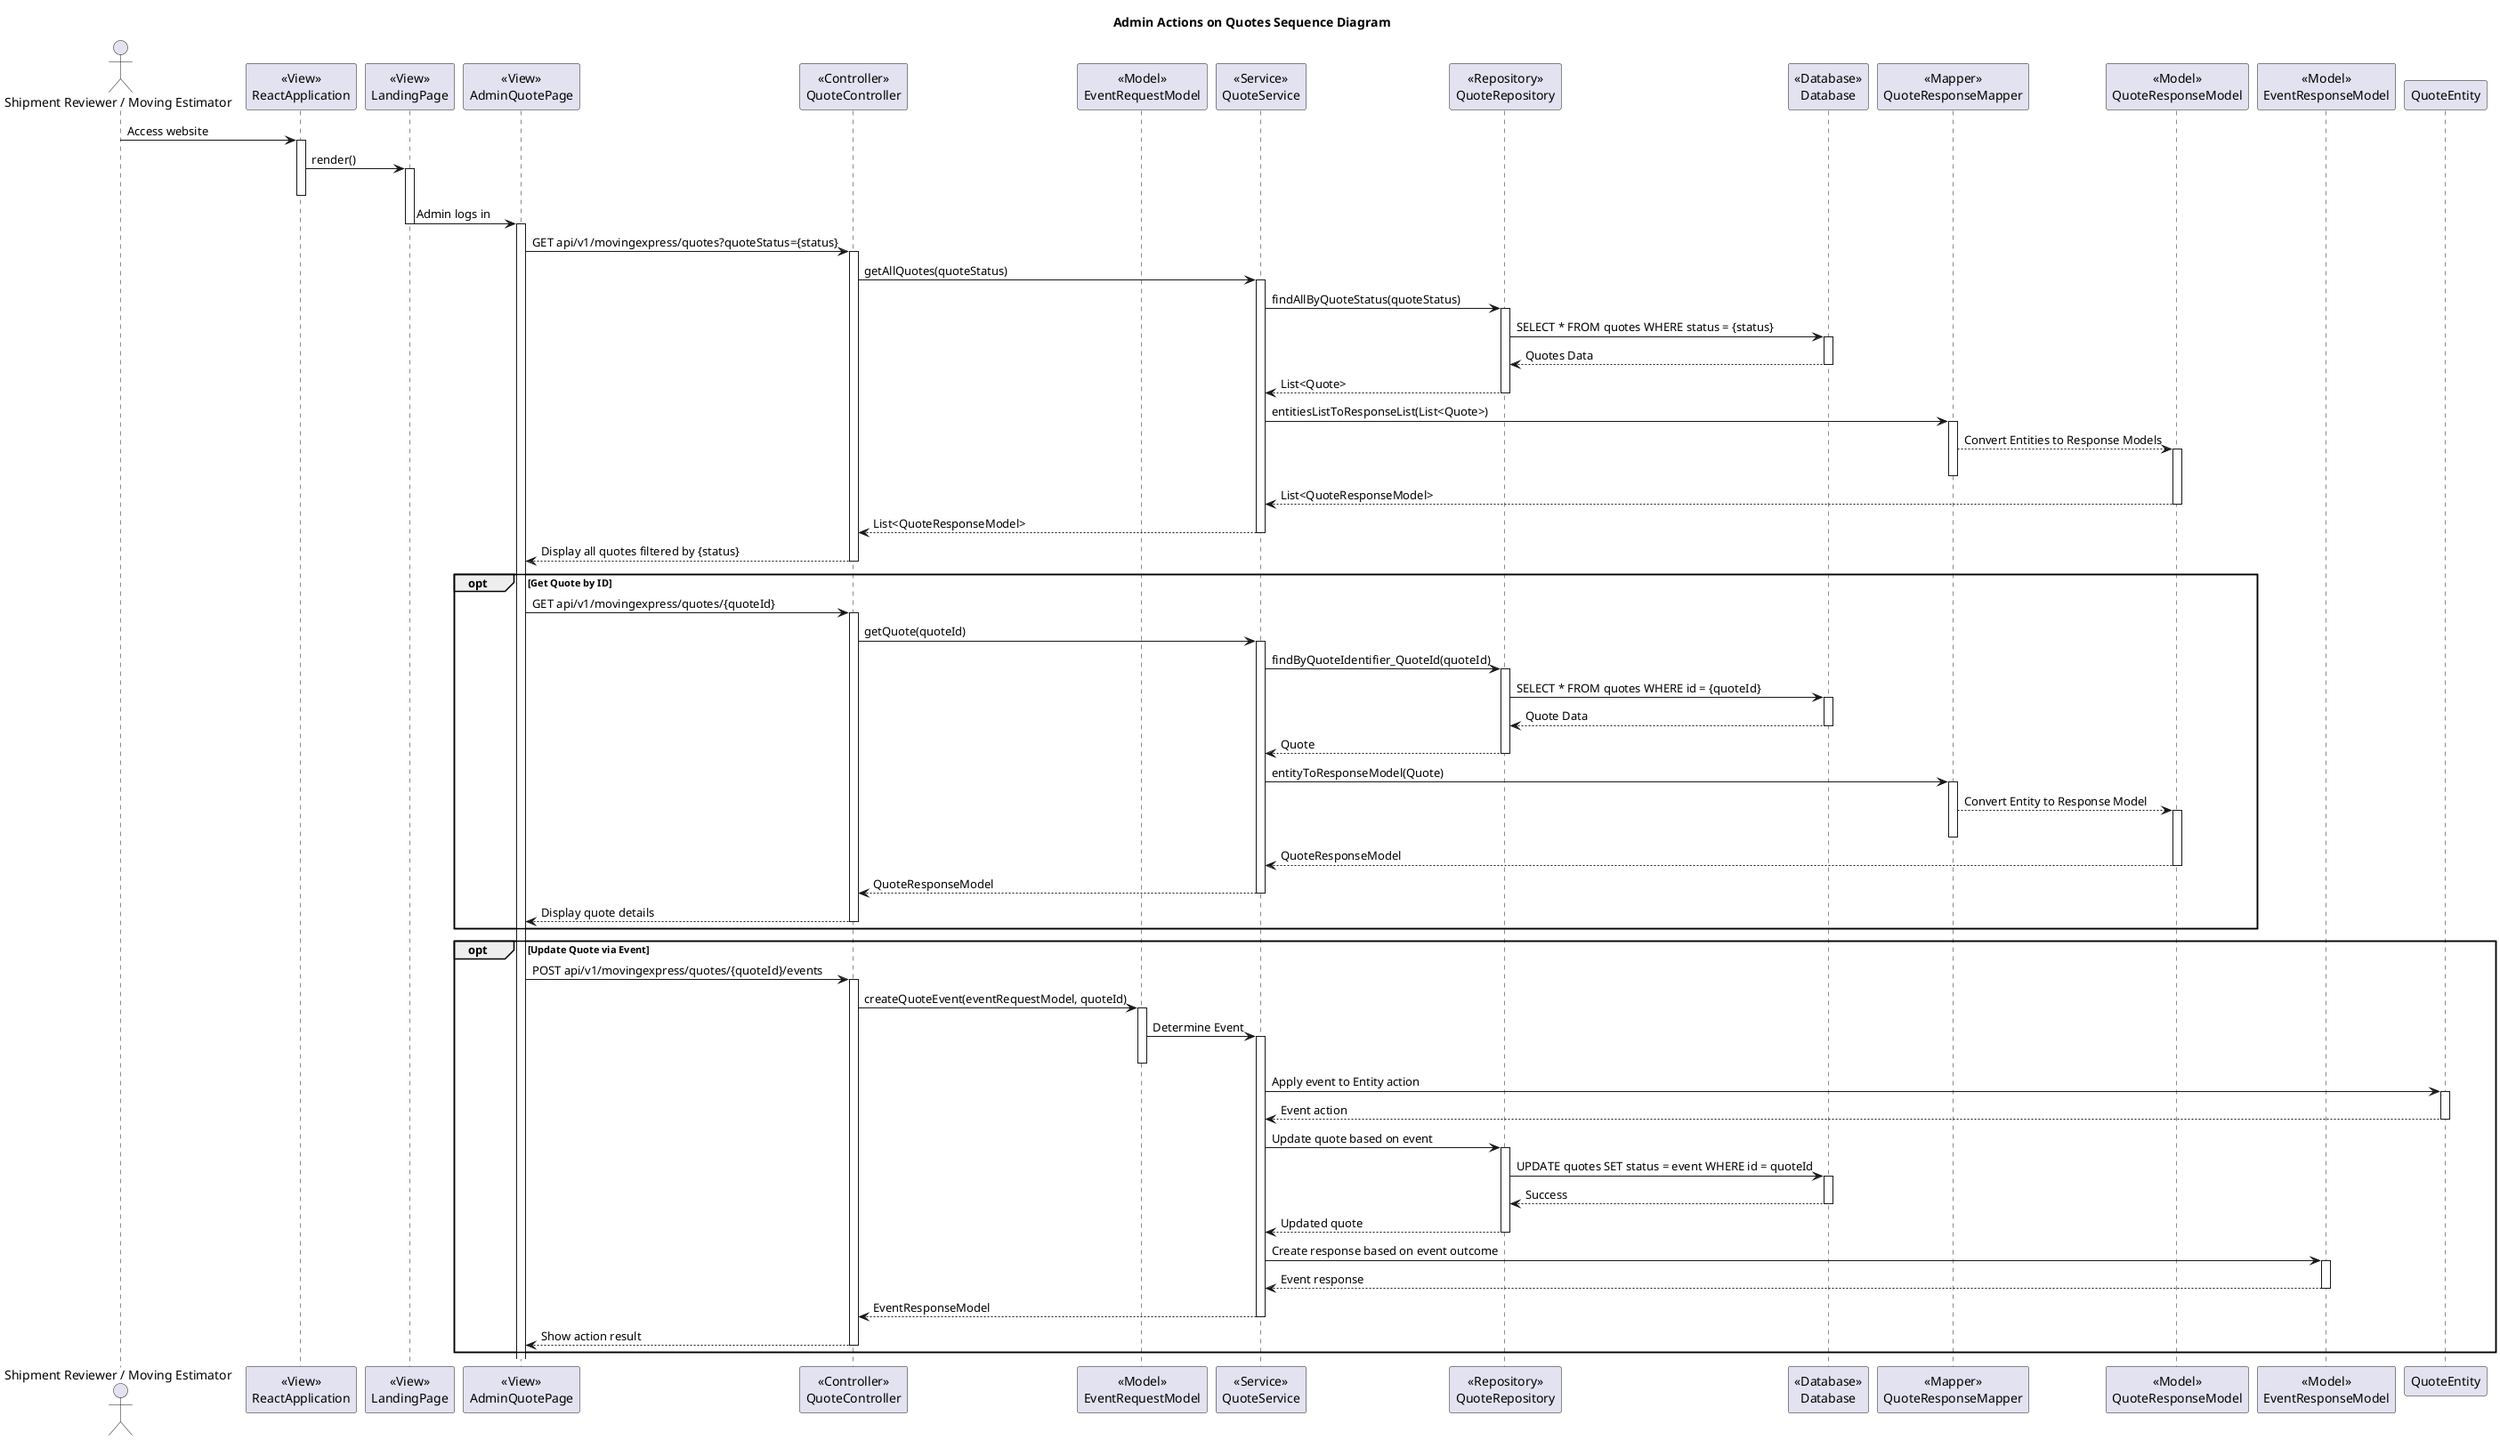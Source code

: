 @startuml
title Admin Actions on Quotes Sequence Diagram

actor "Shipment Reviewer / Moving Estimator" as Admin

participant ReactApplication as "<<View>>\nReactApplication"
participant LandingPage as "<<View>>\nLandingPage"
participant AdminQuotePage as "<<View>>\nAdminQuotePage"
participant QuoteController as "<<Controller>>\nQuoteController"
participant EventRequestModel as "<<Model>>\nEventRequestModel"
participant QuoteService as "<<Service>>\nQuoteService"
participant QuoteRepository as "<<Repository>>\nQuoteRepository"
participant Database as "<<Database>>\nDatabase"
participant QuoteResponseMapper as "<<Mapper>>\nQuoteResponseMapper"
participant QuoteResponseModel as "<<Model>>\nQuoteResponseModel"
participant EventResponseModel as "<<Model>>\nEventResponseModel"

Admin -> ReactApplication : Access website
activate ReactApplication

ReactApplication -> LandingPage : render()
activate LandingPage
deactivate ReactApplication

LandingPage -> AdminQuotePage : Admin logs in
deactivate LandingPage
activate AdminQuotePage

AdminQuotePage -> QuoteController : GET api/v1/movingexpress/quotes?quoteStatus={status}
activate QuoteController

QuoteController -> QuoteService : getAllQuotes(quoteStatus)
activate QuoteService

QuoteService -> QuoteRepository : findAllByQuoteStatus(quoteStatus)
activate QuoteRepository

QuoteRepository -> Database : SELECT * FROM quotes WHERE status = {status}
activate Database
Database --> QuoteRepository : Quotes Data
deactivate Database

QuoteRepository --> QuoteService : List<Quote>
deactivate QuoteRepository

QuoteService -> QuoteResponseMapper : entitiesListToResponseList(List<Quote>)
activate QuoteResponseMapper
QuoteResponseMapper --> QuoteResponseModel :  Convert Entities to Response Models
activate QuoteResponseModel
deactivate QuoteResponseMapper
QuoteResponseModel --> QuoteService : List<QuoteResponseModel>
deactivate QuoteResponseModel

QuoteService --> QuoteController : List<QuoteResponseModel>
deactivate QuoteService

QuoteController --> AdminQuotePage : Display all quotes filtered by {status}
deactivate QuoteController

opt Get Quote by ID
    AdminQuotePage -> QuoteController : GET api/v1/movingexpress/quotes/{quoteId}
    activate QuoteController

    QuoteController -> QuoteService : getQuote(quoteId)
    activate QuoteService

    QuoteService -> QuoteRepository : findByQuoteIdentifier_QuoteId(quoteId)
    activate QuoteRepository
    QuoteRepository -> Database : SELECT * FROM quotes WHERE id = {quoteId}
    activate Database
    Database --> QuoteRepository : Quote Data
    deactivate Database

    QuoteRepository --> QuoteService : Quote
    deactivate QuoteRepository

    QuoteService -> QuoteResponseMapper : entityToResponseModel(Quote)
    activate QuoteResponseMapper
    QuoteResponseMapper --> QuoteResponseModel :  Convert Entity to Response Model
    activate QuoteResponseModel
    deactivate QuoteResponseMapper
    QuoteResponseModel --> QuoteService : QuoteResponseModel
    deactivate QuoteResponseModel

    QuoteService --> QuoteController : QuoteResponseModel
    deactivate QuoteService

    QuoteController --> AdminQuotePage : Display quote details
    deactivate QuoteController
end

opt Update Quote via Event
    AdminQuotePage -> QuoteController : POST api/v1/movingexpress/quotes/{quoteId}/events
    activate QuoteController

    QuoteController -> EventRequestModel : createQuoteEvent(eventRequestModel, quoteId)
    activate EventRequestModel
    EventRequestModel -> QuoteService : Determine Event
    activate QuoteService
    deactivate EventRequestModel

    QuoteService -> QuoteEntity : Apply event to Entity action
    activate QuoteEntity
    QuoteEntity --> QuoteService : Event action
    deactivate QuoteEntity

    QuoteService -> QuoteRepository : Update quote based on event
    activate QuoteRepository
    QuoteRepository -> Database : UPDATE quotes SET status = event WHERE id = quoteId
    activate Database
    Database --> QuoteRepository : Success
    deactivate Database
    QuoteRepository --> QuoteService : Updated quote
    deactivate QuoteRepository

    QuoteService -> EventResponseModel : Create response based on event outcome
    activate EventResponseModel
    EventResponseModel --> QuoteService : Event response
    deactivate EventResponseModel

    QuoteService --> QuoteController : EventResponseModel
    deactivate QuoteService

    QuoteController --> AdminQuotePage : Show action result
    deactivate QuoteController
end

@enduml
